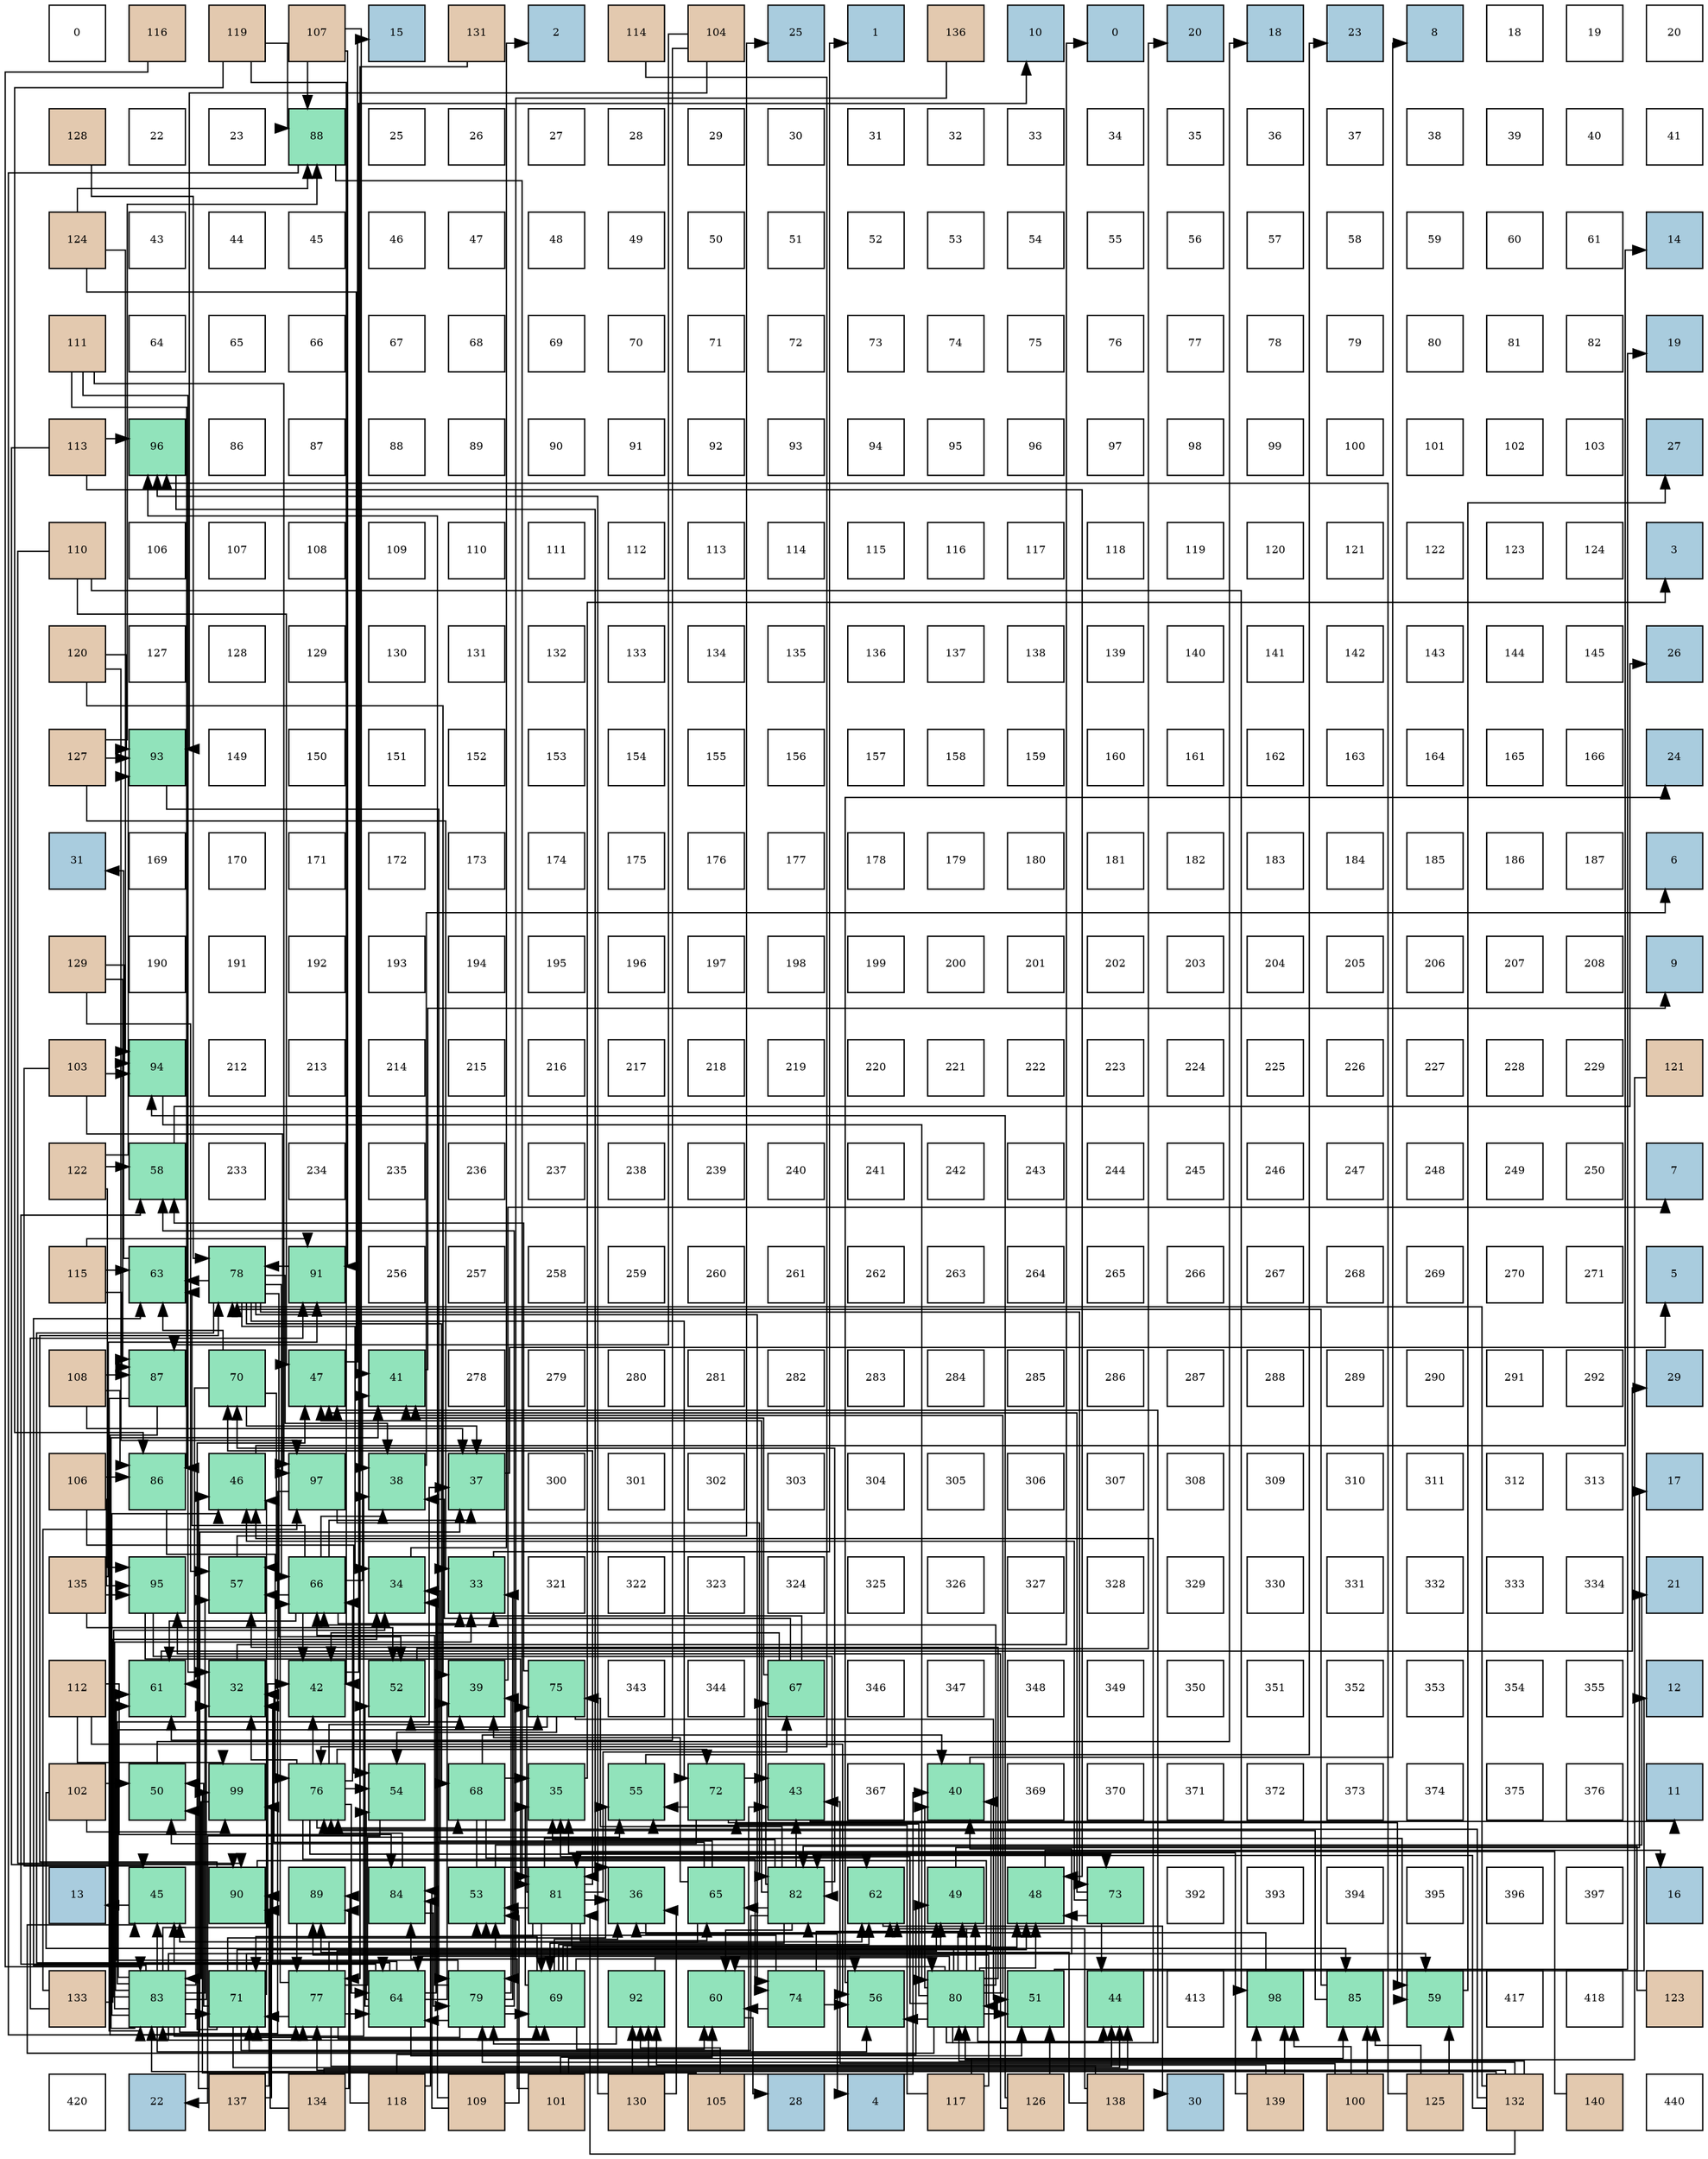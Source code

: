 digraph layout{
 rankdir=TB;
 splines=ortho;
 node [style=filled shape=square fixedsize=true width=0.6];
0[label="0", fontsize=8, fillcolor="#ffffff"];
1[label="116", fontsize=8, fillcolor="#e3c9af"];
2[label="119", fontsize=8, fillcolor="#e3c9af"];
3[label="107", fontsize=8, fillcolor="#e3c9af"];
4[label="15", fontsize=8, fillcolor="#a9ccde"];
5[label="131", fontsize=8, fillcolor="#e3c9af"];
6[label="2", fontsize=8, fillcolor="#a9ccde"];
7[label="114", fontsize=8, fillcolor="#e3c9af"];
8[label="104", fontsize=8, fillcolor="#e3c9af"];
9[label="25", fontsize=8, fillcolor="#a9ccde"];
10[label="1", fontsize=8, fillcolor="#a9ccde"];
11[label="136", fontsize=8, fillcolor="#e3c9af"];
12[label="10", fontsize=8, fillcolor="#a9ccde"];
13[label="0", fontsize=8, fillcolor="#a9ccde"];
14[label="20", fontsize=8, fillcolor="#a9ccde"];
15[label="18", fontsize=8, fillcolor="#a9ccde"];
16[label="23", fontsize=8, fillcolor="#a9ccde"];
17[label="8", fontsize=8, fillcolor="#a9ccde"];
18[label="18", fontsize=8, fillcolor="#ffffff"];
19[label="19", fontsize=8, fillcolor="#ffffff"];
20[label="20", fontsize=8, fillcolor="#ffffff"];
21[label="128", fontsize=8, fillcolor="#e3c9af"];
22[label="22", fontsize=8, fillcolor="#ffffff"];
23[label="23", fontsize=8, fillcolor="#ffffff"];
24[label="88", fontsize=8, fillcolor="#91e3bb"];
25[label="25", fontsize=8, fillcolor="#ffffff"];
26[label="26", fontsize=8, fillcolor="#ffffff"];
27[label="27", fontsize=8, fillcolor="#ffffff"];
28[label="28", fontsize=8, fillcolor="#ffffff"];
29[label="29", fontsize=8, fillcolor="#ffffff"];
30[label="30", fontsize=8, fillcolor="#ffffff"];
31[label="31", fontsize=8, fillcolor="#ffffff"];
32[label="32", fontsize=8, fillcolor="#ffffff"];
33[label="33", fontsize=8, fillcolor="#ffffff"];
34[label="34", fontsize=8, fillcolor="#ffffff"];
35[label="35", fontsize=8, fillcolor="#ffffff"];
36[label="36", fontsize=8, fillcolor="#ffffff"];
37[label="37", fontsize=8, fillcolor="#ffffff"];
38[label="38", fontsize=8, fillcolor="#ffffff"];
39[label="39", fontsize=8, fillcolor="#ffffff"];
40[label="40", fontsize=8, fillcolor="#ffffff"];
41[label="41", fontsize=8, fillcolor="#ffffff"];
42[label="124", fontsize=8, fillcolor="#e3c9af"];
43[label="43", fontsize=8, fillcolor="#ffffff"];
44[label="44", fontsize=8, fillcolor="#ffffff"];
45[label="45", fontsize=8, fillcolor="#ffffff"];
46[label="46", fontsize=8, fillcolor="#ffffff"];
47[label="47", fontsize=8, fillcolor="#ffffff"];
48[label="48", fontsize=8, fillcolor="#ffffff"];
49[label="49", fontsize=8, fillcolor="#ffffff"];
50[label="50", fontsize=8, fillcolor="#ffffff"];
51[label="51", fontsize=8, fillcolor="#ffffff"];
52[label="52", fontsize=8, fillcolor="#ffffff"];
53[label="53", fontsize=8, fillcolor="#ffffff"];
54[label="54", fontsize=8, fillcolor="#ffffff"];
55[label="55", fontsize=8, fillcolor="#ffffff"];
56[label="56", fontsize=8, fillcolor="#ffffff"];
57[label="57", fontsize=8, fillcolor="#ffffff"];
58[label="58", fontsize=8, fillcolor="#ffffff"];
59[label="59", fontsize=8, fillcolor="#ffffff"];
60[label="60", fontsize=8, fillcolor="#ffffff"];
61[label="61", fontsize=8, fillcolor="#ffffff"];
62[label="14", fontsize=8, fillcolor="#a9ccde"];
63[label="111", fontsize=8, fillcolor="#e3c9af"];
64[label="64", fontsize=8, fillcolor="#ffffff"];
65[label="65", fontsize=8, fillcolor="#ffffff"];
66[label="66", fontsize=8, fillcolor="#ffffff"];
67[label="67", fontsize=8, fillcolor="#ffffff"];
68[label="68", fontsize=8, fillcolor="#ffffff"];
69[label="69", fontsize=8, fillcolor="#ffffff"];
70[label="70", fontsize=8, fillcolor="#ffffff"];
71[label="71", fontsize=8, fillcolor="#ffffff"];
72[label="72", fontsize=8, fillcolor="#ffffff"];
73[label="73", fontsize=8, fillcolor="#ffffff"];
74[label="74", fontsize=8, fillcolor="#ffffff"];
75[label="75", fontsize=8, fillcolor="#ffffff"];
76[label="76", fontsize=8, fillcolor="#ffffff"];
77[label="77", fontsize=8, fillcolor="#ffffff"];
78[label="78", fontsize=8, fillcolor="#ffffff"];
79[label="79", fontsize=8, fillcolor="#ffffff"];
80[label="80", fontsize=8, fillcolor="#ffffff"];
81[label="81", fontsize=8, fillcolor="#ffffff"];
82[label="82", fontsize=8, fillcolor="#ffffff"];
83[label="19", fontsize=8, fillcolor="#a9ccde"];
84[label="113", fontsize=8, fillcolor="#e3c9af"];
85[label="96", fontsize=8, fillcolor="#91e3bb"];
86[label="86", fontsize=8, fillcolor="#ffffff"];
87[label="87", fontsize=8, fillcolor="#ffffff"];
88[label="88", fontsize=8, fillcolor="#ffffff"];
89[label="89", fontsize=8, fillcolor="#ffffff"];
90[label="90", fontsize=8, fillcolor="#ffffff"];
91[label="91", fontsize=8, fillcolor="#ffffff"];
92[label="92", fontsize=8, fillcolor="#ffffff"];
93[label="93", fontsize=8, fillcolor="#ffffff"];
94[label="94", fontsize=8, fillcolor="#ffffff"];
95[label="95", fontsize=8, fillcolor="#ffffff"];
96[label="96", fontsize=8, fillcolor="#ffffff"];
97[label="97", fontsize=8, fillcolor="#ffffff"];
98[label="98", fontsize=8, fillcolor="#ffffff"];
99[label="99", fontsize=8, fillcolor="#ffffff"];
100[label="100", fontsize=8, fillcolor="#ffffff"];
101[label="101", fontsize=8, fillcolor="#ffffff"];
102[label="102", fontsize=8, fillcolor="#ffffff"];
103[label="103", fontsize=8, fillcolor="#ffffff"];
104[label="27", fontsize=8, fillcolor="#a9ccde"];
105[label="110", fontsize=8, fillcolor="#e3c9af"];
106[label="106", fontsize=8, fillcolor="#ffffff"];
107[label="107", fontsize=8, fillcolor="#ffffff"];
108[label="108", fontsize=8, fillcolor="#ffffff"];
109[label="109", fontsize=8, fillcolor="#ffffff"];
110[label="110", fontsize=8, fillcolor="#ffffff"];
111[label="111", fontsize=8, fillcolor="#ffffff"];
112[label="112", fontsize=8, fillcolor="#ffffff"];
113[label="113", fontsize=8, fillcolor="#ffffff"];
114[label="114", fontsize=8, fillcolor="#ffffff"];
115[label="115", fontsize=8, fillcolor="#ffffff"];
116[label="116", fontsize=8, fillcolor="#ffffff"];
117[label="117", fontsize=8, fillcolor="#ffffff"];
118[label="118", fontsize=8, fillcolor="#ffffff"];
119[label="119", fontsize=8, fillcolor="#ffffff"];
120[label="120", fontsize=8, fillcolor="#ffffff"];
121[label="121", fontsize=8, fillcolor="#ffffff"];
122[label="122", fontsize=8, fillcolor="#ffffff"];
123[label="123", fontsize=8, fillcolor="#ffffff"];
124[label="124", fontsize=8, fillcolor="#ffffff"];
125[label="3", fontsize=8, fillcolor="#a9ccde"];
126[label="120", fontsize=8, fillcolor="#e3c9af"];
127[label="127", fontsize=8, fillcolor="#ffffff"];
128[label="128", fontsize=8, fillcolor="#ffffff"];
129[label="129", fontsize=8, fillcolor="#ffffff"];
130[label="130", fontsize=8, fillcolor="#ffffff"];
131[label="131", fontsize=8, fillcolor="#ffffff"];
132[label="132", fontsize=8, fillcolor="#ffffff"];
133[label="133", fontsize=8, fillcolor="#ffffff"];
134[label="134", fontsize=8, fillcolor="#ffffff"];
135[label="135", fontsize=8, fillcolor="#ffffff"];
136[label="136", fontsize=8, fillcolor="#ffffff"];
137[label="137", fontsize=8, fillcolor="#ffffff"];
138[label="138", fontsize=8, fillcolor="#ffffff"];
139[label="139", fontsize=8, fillcolor="#ffffff"];
140[label="140", fontsize=8, fillcolor="#ffffff"];
141[label="141", fontsize=8, fillcolor="#ffffff"];
142[label="142", fontsize=8, fillcolor="#ffffff"];
143[label="143", fontsize=8, fillcolor="#ffffff"];
144[label="144", fontsize=8, fillcolor="#ffffff"];
145[label="145", fontsize=8, fillcolor="#ffffff"];
146[label="26", fontsize=8, fillcolor="#a9ccde"];
147[label="127", fontsize=8, fillcolor="#e3c9af"];
148[label="93", fontsize=8, fillcolor="#91e3bb"];
149[label="149", fontsize=8, fillcolor="#ffffff"];
150[label="150", fontsize=8, fillcolor="#ffffff"];
151[label="151", fontsize=8, fillcolor="#ffffff"];
152[label="152", fontsize=8, fillcolor="#ffffff"];
153[label="153", fontsize=8, fillcolor="#ffffff"];
154[label="154", fontsize=8, fillcolor="#ffffff"];
155[label="155", fontsize=8, fillcolor="#ffffff"];
156[label="156", fontsize=8, fillcolor="#ffffff"];
157[label="157", fontsize=8, fillcolor="#ffffff"];
158[label="158", fontsize=8, fillcolor="#ffffff"];
159[label="159", fontsize=8, fillcolor="#ffffff"];
160[label="160", fontsize=8, fillcolor="#ffffff"];
161[label="161", fontsize=8, fillcolor="#ffffff"];
162[label="162", fontsize=8, fillcolor="#ffffff"];
163[label="163", fontsize=8, fillcolor="#ffffff"];
164[label="164", fontsize=8, fillcolor="#ffffff"];
165[label="165", fontsize=8, fillcolor="#ffffff"];
166[label="166", fontsize=8, fillcolor="#ffffff"];
167[label="24", fontsize=8, fillcolor="#a9ccde"];
168[label="31", fontsize=8, fillcolor="#a9ccde"];
169[label="169", fontsize=8, fillcolor="#ffffff"];
170[label="170", fontsize=8, fillcolor="#ffffff"];
171[label="171", fontsize=8, fillcolor="#ffffff"];
172[label="172", fontsize=8, fillcolor="#ffffff"];
173[label="173", fontsize=8, fillcolor="#ffffff"];
174[label="174", fontsize=8, fillcolor="#ffffff"];
175[label="175", fontsize=8, fillcolor="#ffffff"];
176[label="176", fontsize=8, fillcolor="#ffffff"];
177[label="177", fontsize=8, fillcolor="#ffffff"];
178[label="178", fontsize=8, fillcolor="#ffffff"];
179[label="179", fontsize=8, fillcolor="#ffffff"];
180[label="180", fontsize=8, fillcolor="#ffffff"];
181[label="181", fontsize=8, fillcolor="#ffffff"];
182[label="182", fontsize=8, fillcolor="#ffffff"];
183[label="183", fontsize=8, fillcolor="#ffffff"];
184[label="184", fontsize=8, fillcolor="#ffffff"];
185[label="185", fontsize=8, fillcolor="#ffffff"];
186[label="186", fontsize=8, fillcolor="#ffffff"];
187[label="187", fontsize=8, fillcolor="#ffffff"];
188[label="6", fontsize=8, fillcolor="#a9ccde"];
189[label="129", fontsize=8, fillcolor="#e3c9af"];
190[label="190", fontsize=8, fillcolor="#ffffff"];
191[label="191", fontsize=8, fillcolor="#ffffff"];
192[label="192", fontsize=8, fillcolor="#ffffff"];
193[label="193", fontsize=8, fillcolor="#ffffff"];
194[label="194", fontsize=8, fillcolor="#ffffff"];
195[label="195", fontsize=8, fillcolor="#ffffff"];
196[label="196", fontsize=8, fillcolor="#ffffff"];
197[label="197", fontsize=8, fillcolor="#ffffff"];
198[label="198", fontsize=8, fillcolor="#ffffff"];
199[label="199", fontsize=8, fillcolor="#ffffff"];
200[label="200", fontsize=8, fillcolor="#ffffff"];
201[label="201", fontsize=8, fillcolor="#ffffff"];
202[label="202", fontsize=8, fillcolor="#ffffff"];
203[label="203", fontsize=8, fillcolor="#ffffff"];
204[label="204", fontsize=8, fillcolor="#ffffff"];
205[label="205", fontsize=8, fillcolor="#ffffff"];
206[label="206", fontsize=8, fillcolor="#ffffff"];
207[label="207", fontsize=8, fillcolor="#ffffff"];
208[label="208", fontsize=8, fillcolor="#ffffff"];
209[label="9", fontsize=8, fillcolor="#a9ccde"];
210[label="103", fontsize=8, fillcolor="#e3c9af"];
211[label="94", fontsize=8, fillcolor="#91e3bb"];
212[label="212", fontsize=8, fillcolor="#ffffff"];
213[label="213", fontsize=8, fillcolor="#ffffff"];
214[label="214", fontsize=8, fillcolor="#ffffff"];
215[label="215", fontsize=8, fillcolor="#ffffff"];
216[label="216", fontsize=8, fillcolor="#ffffff"];
217[label="217", fontsize=8, fillcolor="#ffffff"];
218[label="218", fontsize=8, fillcolor="#ffffff"];
219[label="219", fontsize=8, fillcolor="#ffffff"];
220[label="220", fontsize=8, fillcolor="#ffffff"];
221[label="221", fontsize=8, fillcolor="#ffffff"];
222[label="222", fontsize=8, fillcolor="#ffffff"];
223[label="223", fontsize=8, fillcolor="#ffffff"];
224[label="224", fontsize=8, fillcolor="#ffffff"];
225[label="225", fontsize=8, fillcolor="#ffffff"];
226[label="226", fontsize=8, fillcolor="#ffffff"];
227[label="227", fontsize=8, fillcolor="#ffffff"];
228[label="228", fontsize=8, fillcolor="#ffffff"];
229[label="229", fontsize=8, fillcolor="#ffffff"];
230[label="121", fontsize=8, fillcolor="#e3c9af"];
231[label="122", fontsize=8, fillcolor="#e3c9af"];
232[label="58", fontsize=8, fillcolor="#91e3bb"];
233[label="233", fontsize=8, fillcolor="#ffffff"];
234[label="234", fontsize=8, fillcolor="#ffffff"];
235[label="235", fontsize=8, fillcolor="#ffffff"];
236[label="236", fontsize=8, fillcolor="#ffffff"];
237[label="237", fontsize=8, fillcolor="#ffffff"];
238[label="238", fontsize=8, fillcolor="#ffffff"];
239[label="239", fontsize=8, fillcolor="#ffffff"];
240[label="240", fontsize=8, fillcolor="#ffffff"];
241[label="241", fontsize=8, fillcolor="#ffffff"];
242[label="242", fontsize=8, fillcolor="#ffffff"];
243[label="243", fontsize=8, fillcolor="#ffffff"];
244[label="244", fontsize=8, fillcolor="#ffffff"];
245[label="245", fontsize=8, fillcolor="#ffffff"];
246[label="246", fontsize=8, fillcolor="#ffffff"];
247[label="247", fontsize=8, fillcolor="#ffffff"];
248[label="248", fontsize=8, fillcolor="#ffffff"];
249[label="249", fontsize=8, fillcolor="#ffffff"];
250[label="250", fontsize=8, fillcolor="#ffffff"];
251[label="7", fontsize=8, fillcolor="#a9ccde"];
252[label="115", fontsize=8, fillcolor="#e3c9af"];
253[label="63", fontsize=8, fillcolor="#91e3bb"];
254[label="78", fontsize=8, fillcolor="#91e3bb"];
255[label="91", fontsize=8, fillcolor="#91e3bb"];
256[label="256", fontsize=8, fillcolor="#ffffff"];
257[label="257", fontsize=8, fillcolor="#ffffff"];
258[label="258", fontsize=8, fillcolor="#ffffff"];
259[label="259", fontsize=8, fillcolor="#ffffff"];
260[label="260", fontsize=8, fillcolor="#ffffff"];
261[label="261", fontsize=8, fillcolor="#ffffff"];
262[label="262", fontsize=8, fillcolor="#ffffff"];
263[label="263", fontsize=8, fillcolor="#ffffff"];
264[label="264", fontsize=8, fillcolor="#ffffff"];
265[label="265", fontsize=8, fillcolor="#ffffff"];
266[label="266", fontsize=8, fillcolor="#ffffff"];
267[label="267", fontsize=8, fillcolor="#ffffff"];
268[label="268", fontsize=8, fillcolor="#ffffff"];
269[label="269", fontsize=8, fillcolor="#ffffff"];
270[label="270", fontsize=8, fillcolor="#ffffff"];
271[label="271", fontsize=8, fillcolor="#ffffff"];
272[label="5", fontsize=8, fillcolor="#a9ccde"];
273[label="108", fontsize=8, fillcolor="#e3c9af"];
274[label="87", fontsize=8, fillcolor="#91e3bb"];
275[label="70", fontsize=8, fillcolor="#91e3bb"];
276[label="47", fontsize=8, fillcolor="#91e3bb"];
277[label="41", fontsize=8, fillcolor="#91e3bb"];
278[label="278", fontsize=8, fillcolor="#ffffff"];
279[label="279", fontsize=8, fillcolor="#ffffff"];
280[label="280", fontsize=8, fillcolor="#ffffff"];
281[label="281", fontsize=8, fillcolor="#ffffff"];
282[label="282", fontsize=8, fillcolor="#ffffff"];
283[label="283", fontsize=8, fillcolor="#ffffff"];
284[label="284", fontsize=8, fillcolor="#ffffff"];
285[label="285", fontsize=8, fillcolor="#ffffff"];
286[label="286", fontsize=8, fillcolor="#ffffff"];
287[label="287", fontsize=8, fillcolor="#ffffff"];
288[label="288", fontsize=8, fillcolor="#ffffff"];
289[label="289", fontsize=8, fillcolor="#ffffff"];
290[label="290", fontsize=8, fillcolor="#ffffff"];
291[label="291", fontsize=8, fillcolor="#ffffff"];
292[label="292", fontsize=8, fillcolor="#ffffff"];
293[label="29", fontsize=8, fillcolor="#a9ccde"];
294[label="106", fontsize=8, fillcolor="#e3c9af"];
295[label="86", fontsize=8, fillcolor="#91e3bb"];
296[label="46", fontsize=8, fillcolor="#91e3bb"];
297[label="97", fontsize=8, fillcolor="#91e3bb"];
298[label="38", fontsize=8, fillcolor="#91e3bb"];
299[label="37", fontsize=8, fillcolor="#91e3bb"];
300[label="300", fontsize=8, fillcolor="#ffffff"];
301[label="301", fontsize=8, fillcolor="#ffffff"];
302[label="302", fontsize=8, fillcolor="#ffffff"];
303[label="303", fontsize=8, fillcolor="#ffffff"];
304[label="304", fontsize=8, fillcolor="#ffffff"];
305[label="305", fontsize=8, fillcolor="#ffffff"];
306[label="306", fontsize=8, fillcolor="#ffffff"];
307[label="307", fontsize=8, fillcolor="#ffffff"];
308[label="308", fontsize=8, fillcolor="#ffffff"];
309[label="309", fontsize=8, fillcolor="#ffffff"];
310[label="310", fontsize=8, fillcolor="#ffffff"];
311[label="311", fontsize=8, fillcolor="#ffffff"];
312[label="312", fontsize=8, fillcolor="#ffffff"];
313[label="313", fontsize=8, fillcolor="#ffffff"];
314[label="17", fontsize=8, fillcolor="#a9ccde"];
315[label="135", fontsize=8, fillcolor="#e3c9af"];
316[label="95", fontsize=8, fillcolor="#91e3bb"];
317[label="57", fontsize=8, fillcolor="#91e3bb"];
318[label="66", fontsize=8, fillcolor="#91e3bb"];
319[label="34", fontsize=8, fillcolor="#91e3bb"];
320[label="33", fontsize=8, fillcolor="#91e3bb"];
321[label="321", fontsize=8, fillcolor="#ffffff"];
322[label="322", fontsize=8, fillcolor="#ffffff"];
323[label="323", fontsize=8, fillcolor="#ffffff"];
324[label="324", fontsize=8, fillcolor="#ffffff"];
325[label="325", fontsize=8, fillcolor="#ffffff"];
326[label="326", fontsize=8, fillcolor="#ffffff"];
327[label="327", fontsize=8, fillcolor="#ffffff"];
328[label="328", fontsize=8, fillcolor="#ffffff"];
329[label="329", fontsize=8, fillcolor="#ffffff"];
330[label="330", fontsize=8, fillcolor="#ffffff"];
331[label="331", fontsize=8, fillcolor="#ffffff"];
332[label="332", fontsize=8, fillcolor="#ffffff"];
333[label="333", fontsize=8, fillcolor="#ffffff"];
334[label="334", fontsize=8, fillcolor="#ffffff"];
335[label="21", fontsize=8, fillcolor="#a9ccde"];
336[label="112", fontsize=8, fillcolor="#e3c9af"];
337[label="61", fontsize=8, fillcolor="#91e3bb"];
338[label="32", fontsize=8, fillcolor="#91e3bb"];
339[label="42", fontsize=8, fillcolor="#91e3bb"];
340[label="52", fontsize=8, fillcolor="#91e3bb"];
341[label="39", fontsize=8, fillcolor="#91e3bb"];
342[label="75", fontsize=8, fillcolor="#91e3bb"];
343[label="343", fontsize=8, fillcolor="#ffffff"];
344[label="344", fontsize=8, fillcolor="#ffffff"];
345[label="67", fontsize=8, fillcolor="#91e3bb"];
346[label="346", fontsize=8, fillcolor="#ffffff"];
347[label="347", fontsize=8, fillcolor="#ffffff"];
348[label="348", fontsize=8, fillcolor="#ffffff"];
349[label="349", fontsize=8, fillcolor="#ffffff"];
350[label="350", fontsize=8, fillcolor="#ffffff"];
351[label="351", fontsize=8, fillcolor="#ffffff"];
352[label="352", fontsize=8, fillcolor="#ffffff"];
353[label="353", fontsize=8, fillcolor="#ffffff"];
354[label="354", fontsize=8, fillcolor="#ffffff"];
355[label="355", fontsize=8, fillcolor="#ffffff"];
356[label="12", fontsize=8, fillcolor="#a9ccde"];
357[label="102", fontsize=8, fillcolor="#e3c9af"];
358[label="50", fontsize=8, fillcolor="#91e3bb"];
359[label="99", fontsize=8, fillcolor="#91e3bb"];
360[label="76", fontsize=8, fillcolor="#91e3bb"];
361[label="54", fontsize=8, fillcolor="#91e3bb"];
362[label="68", fontsize=8, fillcolor="#91e3bb"];
363[label="35", fontsize=8, fillcolor="#91e3bb"];
364[label="55", fontsize=8, fillcolor="#91e3bb"];
365[label="72", fontsize=8, fillcolor="#91e3bb"];
366[label="43", fontsize=8, fillcolor="#91e3bb"];
367[label="367", fontsize=8, fillcolor="#ffffff"];
368[label="40", fontsize=8, fillcolor="#91e3bb"];
369[label="369", fontsize=8, fillcolor="#ffffff"];
370[label="370", fontsize=8, fillcolor="#ffffff"];
371[label="371", fontsize=8, fillcolor="#ffffff"];
372[label="372", fontsize=8, fillcolor="#ffffff"];
373[label="373", fontsize=8, fillcolor="#ffffff"];
374[label="374", fontsize=8, fillcolor="#ffffff"];
375[label="375", fontsize=8, fillcolor="#ffffff"];
376[label="376", fontsize=8, fillcolor="#ffffff"];
377[label="11", fontsize=8, fillcolor="#a9ccde"];
378[label="13", fontsize=8, fillcolor="#a9ccde"];
379[label="45", fontsize=8, fillcolor="#91e3bb"];
380[label="90", fontsize=8, fillcolor="#91e3bb"];
381[label="89", fontsize=8, fillcolor="#91e3bb"];
382[label="84", fontsize=8, fillcolor="#91e3bb"];
383[label="53", fontsize=8, fillcolor="#91e3bb"];
384[label="81", fontsize=8, fillcolor="#91e3bb"];
385[label="36", fontsize=8, fillcolor="#91e3bb"];
386[label="65", fontsize=8, fillcolor="#91e3bb"];
387[label="82", fontsize=8, fillcolor="#91e3bb"];
388[label="62", fontsize=8, fillcolor="#91e3bb"];
389[label="49", fontsize=8, fillcolor="#91e3bb"];
390[label="48", fontsize=8, fillcolor="#91e3bb"];
391[label="73", fontsize=8, fillcolor="#91e3bb"];
392[label="392", fontsize=8, fillcolor="#ffffff"];
393[label="393", fontsize=8, fillcolor="#ffffff"];
394[label="394", fontsize=8, fillcolor="#ffffff"];
395[label="395", fontsize=8, fillcolor="#ffffff"];
396[label="396", fontsize=8, fillcolor="#ffffff"];
397[label="397", fontsize=8, fillcolor="#ffffff"];
398[label="16", fontsize=8, fillcolor="#a9ccde"];
399[label="133", fontsize=8, fillcolor="#e3c9af"];
400[label="83", fontsize=8, fillcolor="#91e3bb"];
401[label="71", fontsize=8, fillcolor="#91e3bb"];
402[label="77", fontsize=8, fillcolor="#91e3bb"];
403[label="64", fontsize=8, fillcolor="#91e3bb"];
404[label="79", fontsize=8, fillcolor="#91e3bb"];
405[label="69", fontsize=8, fillcolor="#91e3bb"];
406[label="92", fontsize=8, fillcolor="#91e3bb"];
407[label="60", fontsize=8, fillcolor="#91e3bb"];
408[label="74", fontsize=8, fillcolor="#91e3bb"];
409[label="56", fontsize=8, fillcolor="#91e3bb"];
410[label="80", fontsize=8, fillcolor="#91e3bb"];
411[label="51", fontsize=8, fillcolor="#91e3bb"];
412[label="44", fontsize=8, fillcolor="#91e3bb"];
413[label="413", fontsize=8, fillcolor="#ffffff"];
414[label="98", fontsize=8, fillcolor="#91e3bb"];
415[label="85", fontsize=8, fillcolor="#91e3bb"];
416[label="59", fontsize=8, fillcolor="#91e3bb"];
417[label="417", fontsize=8, fillcolor="#ffffff"];
418[label="418", fontsize=8, fillcolor="#ffffff"];
419[label="123", fontsize=8, fillcolor="#e3c9af"];
420[label="420", fontsize=8, fillcolor="#ffffff"];
421[label="22", fontsize=8, fillcolor="#a9ccde"];
422[label="137", fontsize=8, fillcolor="#e3c9af"];
423[label="134", fontsize=8, fillcolor="#e3c9af"];
424[label="118", fontsize=8, fillcolor="#e3c9af"];
425[label="109", fontsize=8, fillcolor="#e3c9af"];
426[label="101", fontsize=8, fillcolor="#e3c9af"];
427[label="130", fontsize=8, fillcolor="#e3c9af"];
428[label="105", fontsize=8, fillcolor="#e3c9af"];
429[label="28", fontsize=8, fillcolor="#a9ccde"];
430[label="4", fontsize=8, fillcolor="#a9ccde"];
431[label="117", fontsize=8, fillcolor="#e3c9af"];
432[label="126", fontsize=8, fillcolor="#e3c9af"];
433[label="138", fontsize=8, fillcolor="#e3c9af"];
434[label="30", fontsize=8, fillcolor="#a9ccde"];
435[label="139", fontsize=8, fillcolor="#e3c9af"];
436[label="100", fontsize=8, fillcolor="#e3c9af"];
437[label="125", fontsize=8, fillcolor="#e3c9af"];
438[label="132", fontsize=8, fillcolor="#e3c9af"];
439[label="140", fontsize=8, fillcolor="#e3c9af"];
440[label="440", fontsize=8, fillcolor="#ffffff"];
edge [constraint=false, style=vis];338 -> 13;
320 -> 10;
319 -> 6;
363 -> 125;
385 -> 430;
299 -> 272;
298 -> 188;
341 -> 251;
368 -> 17;
277 -> 209;
339 -> 12;
366 -> 377;
412 -> 356;
379 -> 378;
296 -> 62;
276 -> 4;
390 -> 398;
389 -> 314;
358 -> 15;
411 -> 83;
340 -> 14;
383 -> 335;
361 -> 421;
364 -> 16;
409 -> 167;
317 -> 9;
232 -> 146;
416 -> 104;
407 -> 429;
337 -> 293;
388 -> 434;
253 -> 168;
403 -> 338;
403 -> 319;
403 -> 341;
403 -> 379;
403 -> 411;
403 -> 340;
403 -> 361;
403 -> 232;
386 -> 338;
386 -> 319;
386 -> 341;
386 -> 379;
318 -> 320;
318 -> 299;
318 -> 298;
318 -> 277;
318 -> 339;
318 -> 317;
318 -> 337;
318 -> 253;
345 -> 320;
345 -> 298;
345 -> 277;
345 -> 339;
362 -> 363;
362 -> 385;
362 -> 368;
362 -> 388;
405 -> 363;
405 -> 385;
405 -> 368;
405 -> 389;
405 -> 383;
405 -> 409;
405 -> 407;
405 -> 388;
275 -> 299;
275 -> 317;
275 -> 337;
275 -> 253;
401 -> 366;
401 -> 412;
401 -> 296;
401 -> 276;
401 -> 390;
401 -> 358;
401 -> 364;
401 -> 416;
365 -> 366;
365 -> 358;
365 -> 364;
365 -> 416;
391 -> 412;
391 -> 296;
391 -> 276;
391 -> 390;
408 -> 389;
408 -> 383;
408 -> 409;
408 -> 407;
342 -> 411;
342 -> 340;
342 -> 361;
342 -> 232;
360 -> 338;
360 -> 299;
360 -> 339;
360 -> 361;
360 -> 403;
360 -> 318;
360 -> 362;
360 -> 365;
360 -> 391;
360 -> 408;
402 -> 412;
402 -> 389;
402 -> 364;
402 -> 388;
402 -> 403;
402 -> 318;
402 -> 405;
402 -> 401;
254 -> 319;
254 -> 298;
254 -> 340;
254 -> 253;
254 -> 403;
254 -> 318;
254 -> 362;
254 -> 365;
254 -> 391;
254 -> 408;
404 -> 320;
404 -> 341;
404 -> 232;
404 -> 337;
404 -> 403;
404 -> 318;
404 -> 405;
404 -> 401;
410 -> 363;
410 -> 385;
410 -> 368;
410 -> 277;
410 -> 412;
410 -> 379;
410 -> 296;
410 -> 276;
410 -> 390;
410 -> 389;
410 -> 411;
410 -> 383;
410 -> 409;
410 -> 317;
410 -> 407;
410 -> 388;
410 -> 403;
410 -> 318;
410 -> 365;
384 -> 385;
384 -> 390;
384 -> 383;
384 -> 416;
384 -> 386;
384 -> 345;
384 -> 405;
384 -> 275;
384 -> 401;
384 -> 342;
387 -> 363;
387 -> 366;
387 -> 276;
387 -> 407;
387 -> 386;
387 -> 345;
387 -> 405;
387 -> 275;
387 -> 401;
387 -> 342;
400 -> 338;
400 -> 320;
400 -> 319;
400 -> 299;
400 -> 298;
400 -> 341;
400 -> 368;
400 -> 277;
400 -> 339;
400 -> 379;
400 -> 296;
400 -> 358;
400 -> 409;
400 -> 317;
400 -> 337;
400 -> 253;
400 -> 405;
400 -> 401;
400 -> 342;
382 -> 360;
382 -> 404;
415 -> 360;
415 -> 254;
295 -> 360;
274 -> 402;
274 -> 400;
24 -> 402;
24 -> 384;
381 -> 402;
380 -> 254;
380 -> 410;
255 -> 254;
406 -> 404;
406 -> 410;
148 -> 404;
211 -> 410;
316 -> 384;
316 -> 387;
85 -> 384;
297 -> 387;
297 -> 400;
414 -> 387;
359 -> 400;
436 -> 366;
436 -> 415;
436 -> 414;
426 -> 407;
426 -> 382;
426 -> 414;
357 -> 358;
357 -> 415;
357 -> 359;
210 -> 379;
210 -> 211;
210 -> 297;
8 -> 337;
8 -> 274;
8 -> 148;
428 -> 368;
428 -> 406;
428 -> 359;
294 -> 361;
294 -> 295;
294 -> 316;
3 -> 298;
3 -> 24;
3 -> 255;
273 -> 299;
273 -> 295;
273 -> 274;
425 -> 383;
425 -> 382;
425 -> 85;
105 -> 276;
105 -> 380;
105 -> 414;
63 -> 338;
63 -> 295;
63 -> 297;
336 -> 409;
336 -> 382;
336 -> 359;
84 -> 390;
84 -> 380;
84 -> 85;
7 -> 360;
252 -> 253;
252 -> 274;
252 -> 255;
1 -> 400;
431 -> 364;
431 -> 415;
431 -> 381;
424 -> 389;
424 -> 382;
424 -> 381;
2 -> 339;
2 -> 295;
2 -> 24;
126 -> 341;
126 -> 148;
126 -> 297;
230 -> 410;
231 -> 232;
231 -> 148;
231 -> 316;
419 -> 387;
42 -> 277;
42 -> 24;
42 -> 211;
437 -> 416;
437 -> 415;
437 -> 85;
432 -> 411;
432 -> 211;
432 -> 316;
147 -> 320;
147 -> 24;
147 -> 148;
21 -> 254;
189 -> 317;
189 -> 274;
189 -> 211;
427 -> 385;
427 -> 406;
427 -> 85;
5 -> 402;
438 -> 360;
438 -> 402;
438 -> 254;
438 -> 404;
438 -> 410;
438 -> 384;
438 -> 387;
438 -> 400;
399 -> 319;
399 -> 255;
399 -> 297;
423 -> 412;
423 -> 381;
423 -> 380;
315 -> 340;
315 -> 255;
315 -> 316;
11 -> 404;
422 -> 296;
422 -> 380;
422 -> 359;
433 -> 388;
433 -> 381;
433 -> 406;
435 -> 363;
435 -> 406;
435 -> 414;
439 -> 384;
edge [constraint=true, style=invis];
0 -> 21 -> 42 -> 63 -> 84 -> 105 -> 126 -> 147 -> 168 -> 189 -> 210 -> 231 -> 252 -> 273 -> 294 -> 315 -> 336 -> 357 -> 378 -> 399 -> 420;
1 -> 22 -> 43 -> 64 -> 85 -> 106 -> 127 -> 148 -> 169 -> 190 -> 211 -> 232 -> 253 -> 274 -> 295 -> 316 -> 337 -> 358 -> 379 -> 400 -> 421;
2 -> 23 -> 44 -> 65 -> 86 -> 107 -> 128 -> 149 -> 170 -> 191 -> 212 -> 233 -> 254 -> 275 -> 296 -> 317 -> 338 -> 359 -> 380 -> 401 -> 422;
3 -> 24 -> 45 -> 66 -> 87 -> 108 -> 129 -> 150 -> 171 -> 192 -> 213 -> 234 -> 255 -> 276 -> 297 -> 318 -> 339 -> 360 -> 381 -> 402 -> 423;
4 -> 25 -> 46 -> 67 -> 88 -> 109 -> 130 -> 151 -> 172 -> 193 -> 214 -> 235 -> 256 -> 277 -> 298 -> 319 -> 340 -> 361 -> 382 -> 403 -> 424;
5 -> 26 -> 47 -> 68 -> 89 -> 110 -> 131 -> 152 -> 173 -> 194 -> 215 -> 236 -> 257 -> 278 -> 299 -> 320 -> 341 -> 362 -> 383 -> 404 -> 425;
6 -> 27 -> 48 -> 69 -> 90 -> 111 -> 132 -> 153 -> 174 -> 195 -> 216 -> 237 -> 258 -> 279 -> 300 -> 321 -> 342 -> 363 -> 384 -> 405 -> 426;
7 -> 28 -> 49 -> 70 -> 91 -> 112 -> 133 -> 154 -> 175 -> 196 -> 217 -> 238 -> 259 -> 280 -> 301 -> 322 -> 343 -> 364 -> 385 -> 406 -> 427;
8 -> 29 -> 50 -> 71 -> 92 -> 113 -> 134 -> 155 -> 176 -> 197 -> 218 -> 239 -> 260 -> 281 -> 302 -> 323 -> 344 -> 365 -> 386 -> 407 -> 428;
9 -> 30 -> 51 -> 72 -> 93 -> 114 -> 135 -> 156 -> 177 -> 198 -> 219 -> 240 -> 261 -> 282 -> 303 -> 324 -> 345 -> 366 -> 387 -> 408 -> 429;
10 -> 31 -> 52 -> 73 -> 94 -> 115 -> 136 -> 157 -> 178 -> 199 -> 220 -> 241 -> 262 -> 283 -> 304 -> 325 -> 346 -> 367 -> 388 -> 409 -> 430;
11 -> 32 -> 53 -> 74 -> 95 -> 116 -> 137 -> 158 -> 179 -> 200 -> 221 -> 242 -> 263 -> 284 -> 305 -> 326 -> 347 -> 368 -> 389 -> 410 -> 431;
12 -> 33 -> 54 -> 75 -> 96 -> 117 -> 138 -> 159 -> 180 -> 201 -> 222 -> 243 -> 264 -> 285 -> 306 -> 327 -> 348 -> 369 -> 390 -> 411 -> 432;
13 -> 34 -> 55 -> 76 -> 97 -> 118 -> 139 -> 160 -> 181 -> 202 -> 223 -> 244 -> 265 -> 286 -> 307 -> 328 -> 349 -> 370 -> 391 -> 412 -> 433;
14 -> 35 -> 56 -> 77 -> 98 -> 119 -> 140 -> 161 -> 182 -> 203 -> 224 -> 245 -> 266 -> 287 -> 308 -> 329 -> 350 -> 371 -> 392 -> 413 -> 434;
15 -> 36 -> 57 -> 78 -> 99 -> 120 -> 141 -> 162 -> 183 -> 204 -> 225 -> 246 -> 267 -> 288 -> 309 -> 330 -> 351 -> 372 -> 393 -> 414 -> 435;
16 -> 37 -> 58 -> 79 -> 100 -> 121 -> 142 -> 163 -> 184 -> 205 -> 226 -> 247 -> 268 -> 289 -> 310 -> 331 -> 352 -> 373 -> 394 -> 415 -> 436;
17 -> 38 -> 59 -> 80 -> 101 -> 122 -> 143 -> 164 -> 185 -> 206 -> 227 -> 248 -> 269 -> 290 -> 311 -> 332 -> 353 -> 374 -> 395 -> 416 -> 437;
18 -> 39 -> 60 -> 81 -> 102 -> 123 -> 144 -> 165 -> 186 -> 207 -> 228 -> 249 -> 270 -> 291 -> 312 -> 333 -> 354 -> 375 -> 396 -> 417 -> 438;
19 -> 40 -> 61 -> 82 -> 103 -> 124 -> 145 -> 166 -> 187 -> 208 -> 229 -> 250 -> 271 -> 292 -> 313 -> 334 -> 355 -> 376 -> 397 -> 418 -> 439;
20 -> 41 -> 62 -> 83 -> 104 -> 125 -> 146 -> 167 -> 188 -> 209 -> 230 -> 251 -> 272 -> 293 -> 314 -> 335 -> 356 -> 377 -> 398 -> 419 -> 440;
rank = same {0 -> 1 -> 2 -> 3 -> 4 -> 5 -> 6 -> 7 -> 8 -> 9 -> 10 -> 11 -> 12 -> 13 -> 14 -> 15 -> 16 -> 17 -> 18 -> 19 -> 20};
rank = same {21 -> 22 -> 23 -> 24 -> 25 -> 26 -> 27 -> 28 -> 29 -> 30 -> 31 -> 32 -> 33 -> 34 -> 35 -> 36 -> 37 -> 38 -> 39 -> 40 -> 41};
rank = same {42 -> 43 -> 44 -> 45 -> 46 -> 47 -> 48 -> 49 -> 50 -> 51 -> 52 -> 53 -> 54 -> 55 -> 56 -> 57 -> 58 -> 59 -> 60 -> 61 -> 62};
rank = same {63 -> 64 -> 65 -> 66 -> 67 -> 68 -> 69 -> 70 -> 71 -> 72 -> 73 -> 74 -> 75 -> 76 -> 77 -> 78 -> 79 -> 80 -> 81 -> 82 -> 83};
rank = same {84 -> 85 -> 86 -> 87 -> 88 -> 89 -> 90 -> 91 -> 92 -> 93 -> 94 -> 95 -> 96 -> 97 -> 98 -> 99 -> 100 -> 101 -> 102 -> 103 -> 104};
rank = same {105 -> 106 -> 107 -> 108 -> 109 -> 110 -> 111 -> 112 -> 113 -> 114 -> 115 -> 116 -> 117 -> 118 -> 119 -> 120 -> 121 -> 122 -> 123 -> 124 -> 125};
rank = same {126 -> 127 -> 128 -> 129 -> 130 -> 131 -> 132 -> 133 -> 134 -> 135 -> 136 -> 137 -> 138 -> 139 -> 140 -> 141 -> 142 -> 143 -> 144 -> 145 -> 146};
rank = same {147 -> 148 -> 149 -> 150 -> 151 -> 152 -> 153 -> 154 -> 155 -> 156 -> 157 -> 158 -> 159 -> 160 -> 161 -> 162 -> 163 -> 164 -> 165 -> 166 -> 167};
rank = same {168 -> 169 -> 170 -> 171 -> 172 -> 173 -> 174 -> 175 -> 176 -> 177 -> 178 -> 179 -> 180 -> 181 -> 182 -> 183 -> 184 -> 185 -> 186 -> 187 -> 188};
rank = same {189 -> 190 -> 191 -> 192 -> 193 -> 194 -> 195 -> 196 -> 197 -> 198 -> 199 -> 200 -> 201 -> 202 -> 203 -> 204 -> 205 -> 206 -> 207 -> 208 -> 209};
rank = same {210 -> 211 -> 212 -> 213 -> 214 -> 215 -> 216 -> 217 -> 218 -> 219 -> 220 -> 221 -> 222 -> 223 -> 224 -> 225 -> 226 -> 227 -> 228 -> 229 -> 230};
rank = same {231 -> 232 -> 233 -> 234 -> 235 -> 236 -> 237 -> 238 -> 239 -> 240 -> 241 -> 242 -> 243 -> 244 -> 245 -> 246 -> 247 -> 248 -> 249 -> 250 -> 251};
rank = same {252 -> 253 -> 254 -> 255 -> 256 -> 257 -> 258 -> 259 -> 260 -> 261 -> 262 -> 263 -> 264 -> 265 -> 266 -> 267 -> 268 -> 269 -> 270 -> 271 -> 272};
rank = same {273 -> 274 -> 275 -> 276 -> 277 -> 278 -> 279 -> 280 -> 281 -> 282 -> 283 -> 284 -> 285 -> 286 -> 287 -> 288 -> 289 -> 290 -> 291 -> 292 -> 293};
rank = same {294 -> 295 -> 296 -> 297 -> 298 -> 299 -> 300 -> 301 -> 302 -> 303 -> 304 -> 305 -> 306 -> 307 -> 308 -> 309 -> 310 -> 311 -> 312 -> 313 -> 314};
rank = same {315 -> 316 -> 317 -> 318 -> 319 -> 320 -> 321 -> 322 -> 323 -> 324 -> 325 -> 326 -> 327 -> 328 -> 329 -> 330 -> 331 -> 332 -> 333 -> 334 -> 335};
rank = same {336 -> 337 -> 338 -> 339 -> 340 -> 341 -> 342 -> 343 -> 344 -> 345 -> 346 -> 347 -> 348 -> 349 -> 350 -> 351 -> 352 -> 353 -> 354 -> 355 -> 356};
rank = same {357 -> 358 -> 359 -> 360 -> 361 -> 362 -> 363 -> 364 -> 365 -> 366 -> 367 -> 368 -> 369 -> 370 -> 371 -> 372 -> 373 -> 374 -> 375 -> 376 -> 377};
rank = same {378 -> 379 -> 380 -> 381 -> 382 -> 383 -> 384 -> 385 -> 386 -> 387 -> 388 -> 389 -> 390 -> 391 -> 392 -> 393 -> 394 -> 395 -> 396 -> 397 -> 398};
rank = same {399 -> 400 -> 401 -> 402 -> 403 -> 404 -> 405 -> 406 -> 407 -> 408 -> 409 -> 410 -> 411 -> 412 -> 413 -> 414 -> 415 -> 416 -> 417 -> 418 -> 419};
rank = same {420 -> 421 -> 422 -> 423 -> 424 -> 425 -> 426 -> 427 -> 428 -> 429 -> 430 -> 431 -> 432 -> 433 -> 434 -> 435 -> 436 -> 437 -> 438 -> 439 -> 440};
}